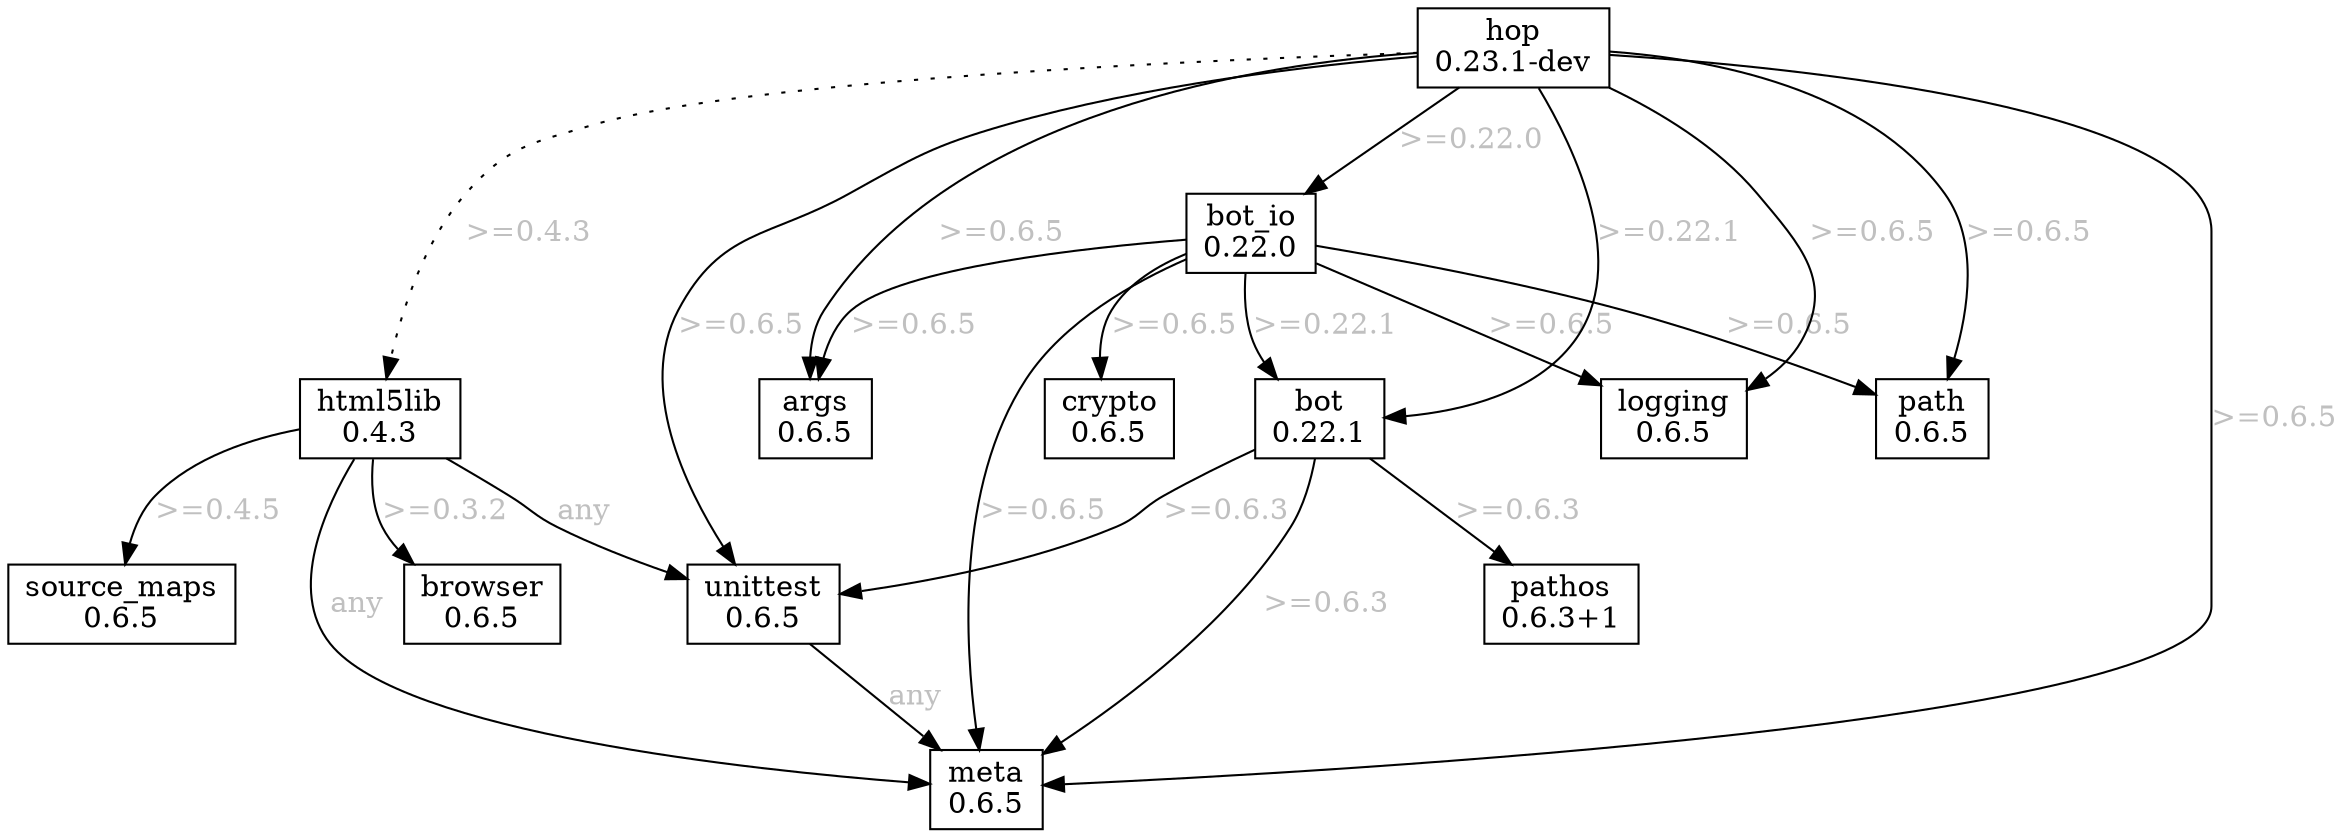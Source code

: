 digraph G {
  args [label="args
0.6.5",shape=box]
  bot [label="bot
0.22.1",shape=box]
  bot -> meta [label=">=0.6.3", fontcolor=gray]
  bot -> pathos [label=">=0.6.3", fontcolor=gray]
  bot -> unittest [label=">=0.6.3", fontcolor=gray]
  bot_io [label="bot_io
0.22.0",shape=box]
  bot_io -> args [label=">=0.6.5", fontcolor=gray]
  bot_io -> bot [label=">=0.22.1", fontcolor=gray]
  bot_io -> crypto [label=">=0.6.5", fontcolor=gray]
  bot_io -> logging [label=">=0.6.5", fontcolor=gray]
  bot_io -> meta [label=">=0.6.5", fontcolor=gray]
  bot_io -> path [label=">=0.6.5", fontcolor=gray]
  browser [label="browser
0.6.5",shape=box]
  crypto [label="crypto
0.6.5",shape=box]
  hop [label="hop
0.23.1-dev",shape=box]
  hop -> args [label=">=0.6.5", fontcolor=gray]
  hop -> bot [label=">=0.22.1", fontcolor=gray]
  hop -> bot_io [label=">=0.22.0", fontcolor=gray]
  hop -> logging [label=">=0.6.5", fontcolor=gray]
  hop -> meta [label=">=0.6.5", fontcolor=gray]
  hop -> path [label=">=0.6.5", fontcolor=gray]
  hop -> unittest [label=">=0.6.5", fontcolor=gray]
  hop -> html5lib [label=">=0.4.3", fontcolor=gray,style=dotted]
  html5lib [label="html5lib
0.4.3",shape=box]
  html5lib -> browser [label=">=0.3.2", fontcolor=gray]
  html5lib -> meta [label="any", fontcolor=gray]
  html5lib -> source_maps [label=">=0.4.5", fontcolor=gray]
  html5lib -> unittest [label="any", fontcolor=gray]
  logging [label="logging
0.6.5",shape=box]
  meta [label="meta
0.6.5",shape=box]
  path [label="path
0.6.5",shape=box]
  pathos [label="pathos
0.6.3+1",shape=box]
  source_maps [label="source_maps
0.6.5",shape=box]
  unittest [label="unittest
0.6.5",shape=box]
  unittest -> meta [label="any", fontcolor=gray]
}

